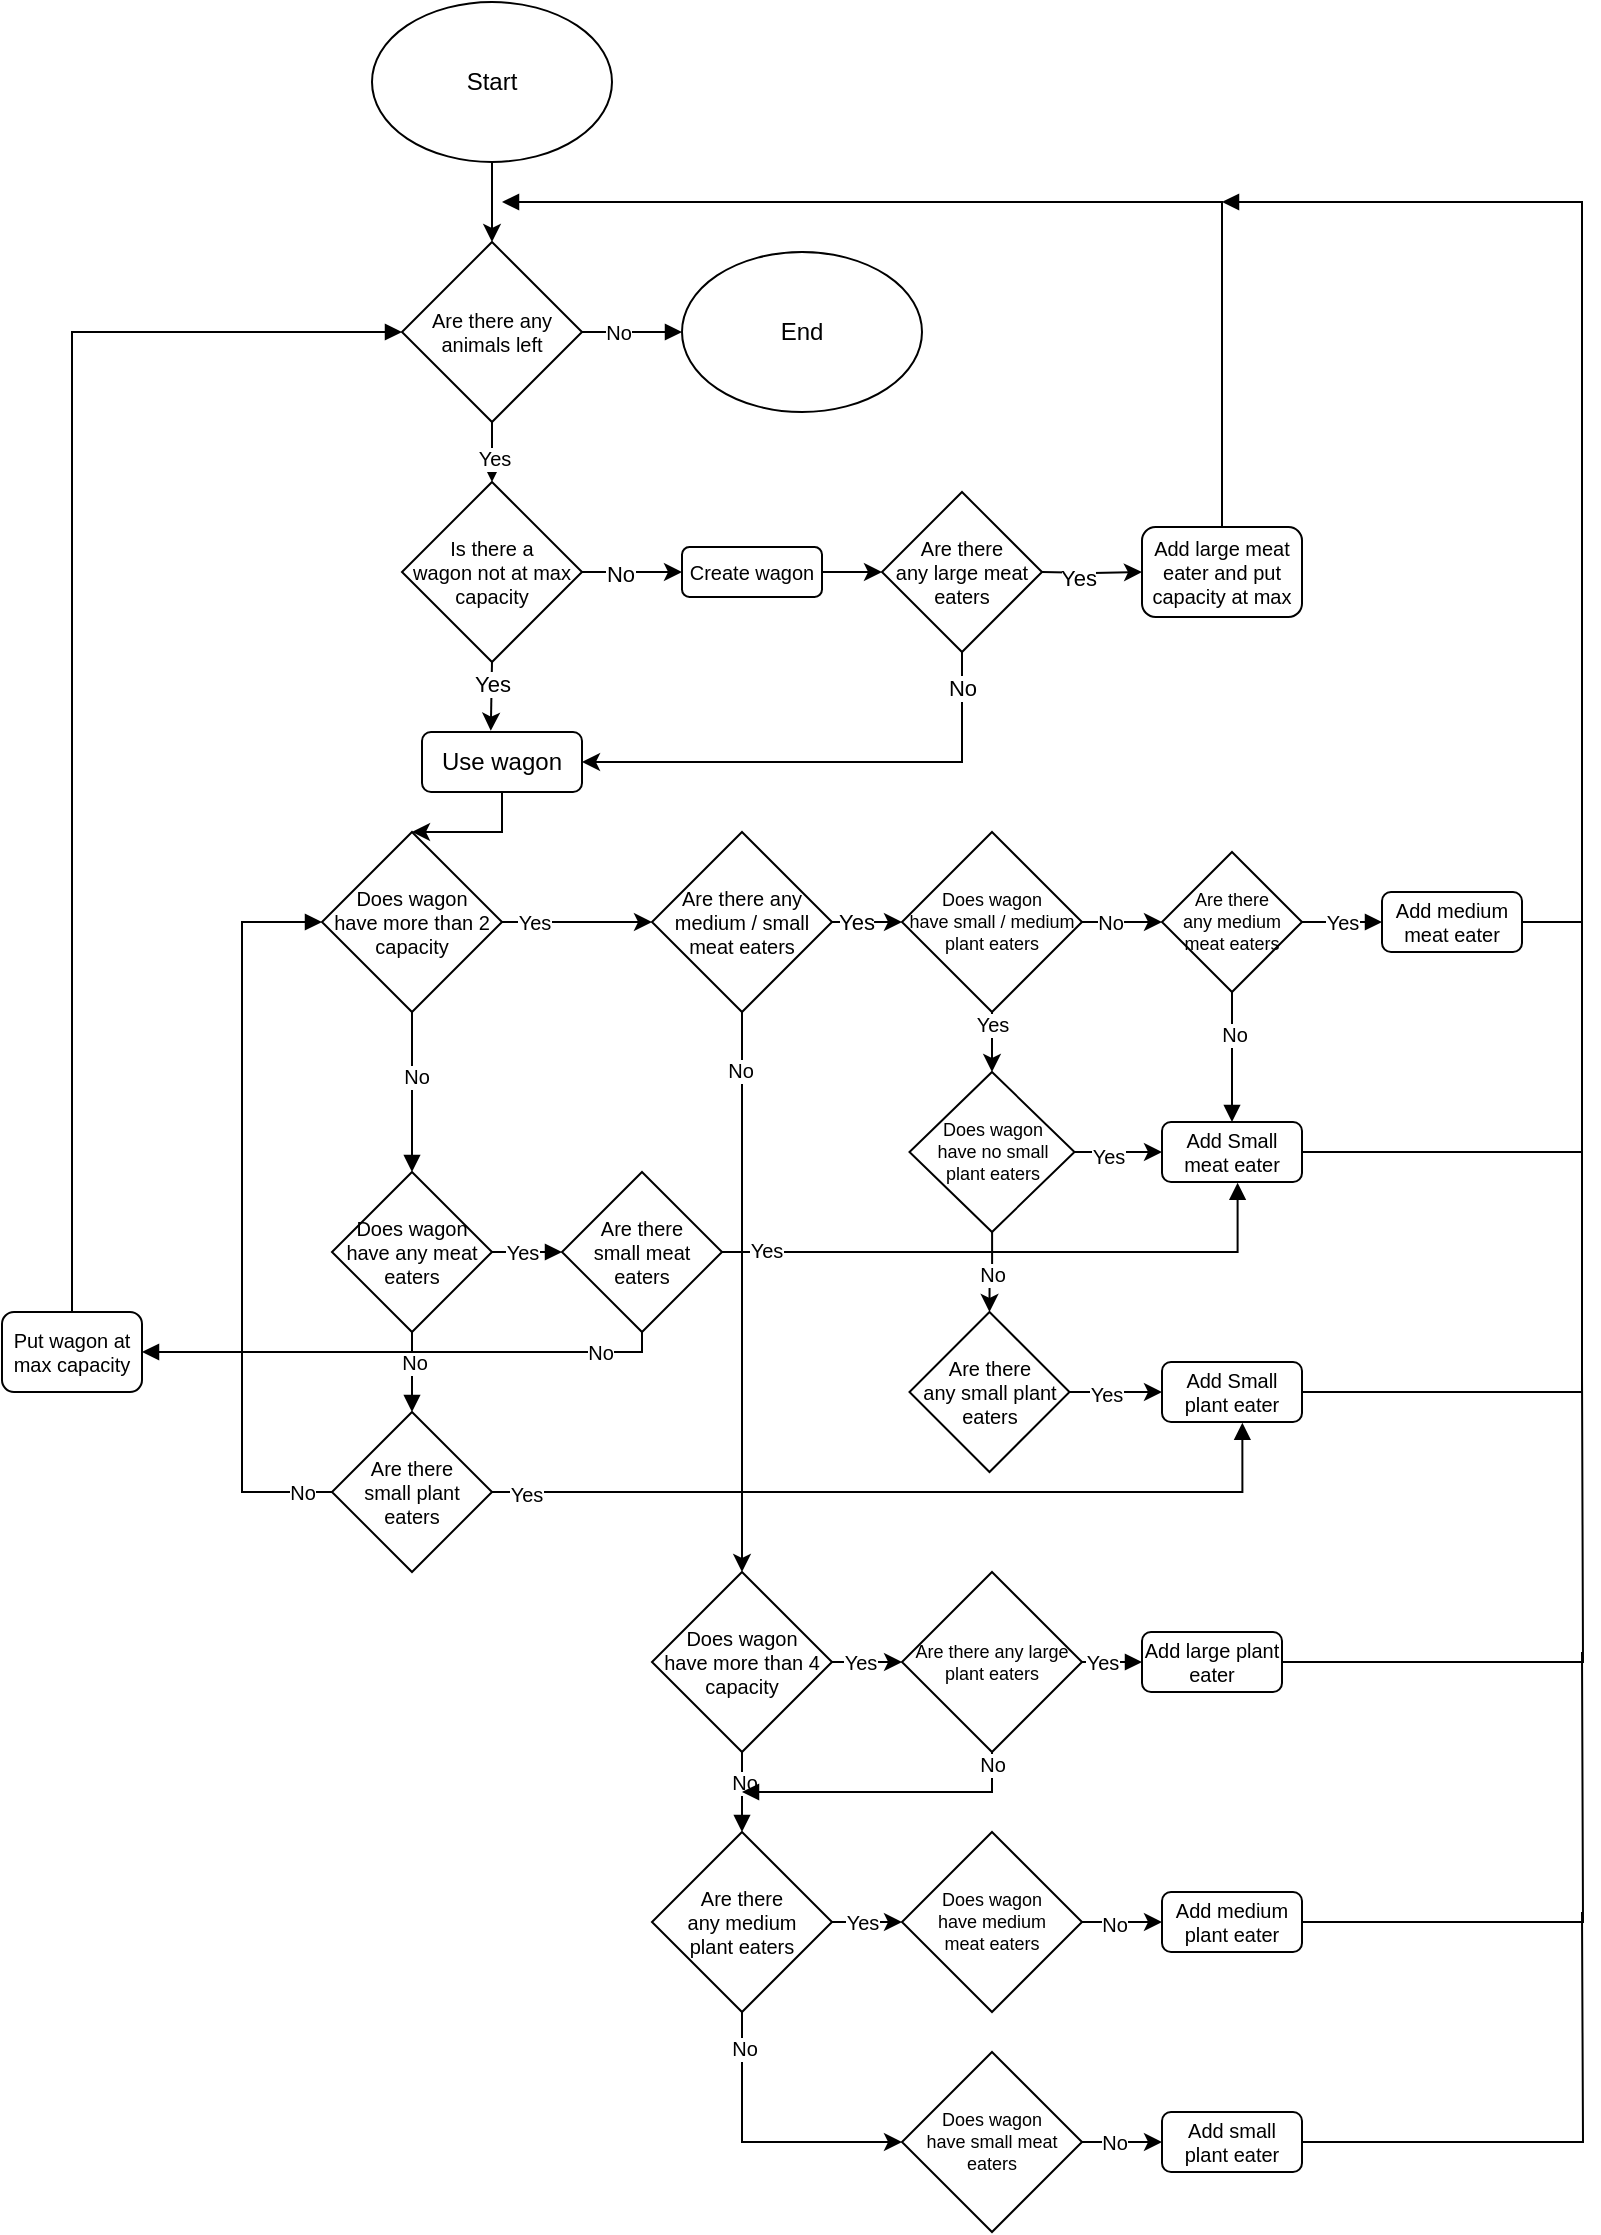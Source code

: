 <mxfile version="14.5.1" type="device"><diagram id="AGF58ehdbl709FGARRks" name="Page-1"><mxGraphModel dx="2881" dy="1089" grid="1" gridSize="10" guides="1" tooltips="1" connect="1" arrows="1" fold="1" page="1" pageScale="1" pageWidth="850" pageHeight="1100" math="0" shadow="0"><root><mxCell id="0"/><mxCell id="1" parent="0"/><mxCell id="BhOWypFkJx3LLkdL3gDQ-4" style="edgeStyle=orthogonalEdgeStyle;rounded=0;orthogonalLoop=1;jettySize=auto;html=1;entryX=0.5;entryY=0;entryDx=0;entryDy=0;" edge="1" parent="1" source="BhOWypFkJx3LLkdL3gDQ-1" target="BhOWypFkJx3LLkdL3gDQ-127"><mxGeometry relative="1" as="geometry"><mxPoint x="95" y="150" as="targetPoint"/></mxGeometry></mxCell><mxCell id="BhOWypFkJx3LLkdL3gDQ-1" value="Start" style="ellipse;whiteSpace=wrap;html=1;" vertex="1" parent="1"><mxGeometry x="35" y="40" width="120" height="80" as="geometry"/></mxCell><mxCell id="BhOWypFkJx3LLkdL3gDQ-5" style="edgeStyle=orthogonalEdgeStyle;rounded=0;orthogonalLoop=1;jettySize=auto;html=1;entryX=0;entryY=0.5;entryDx=0;entryDy=0;exitX=1;exitY=0.5;exitDx=0;exitDy=0;" edge="1" parent="1" source="BhOWypFkJx3LLkdL3gDQ-2" target="BhOWypFkJx3LLkdL3gDQ-3"><mxGeometry relative="1" as="geometry"><mxPoint x="350" y="310" as="sourcePoint"/><Array as="points"><mxPoint x="180" y="325"/><mxPoint x="180" y="325"/></Array></mxGeometry></mxCell><mxCell id="BhOWypFkJx3LLkdL3gDQ-6" value="No" style="edgeLabel;html=1;align=center;verticalAlign=middle;resizable=0;points=[];" vertex="1" connectable="0" parent="BhOWypFkJx3LLkdL3gDQ-5"><mxGeometry x="-0.258" y="-1" relative="1" as="geometry"><mxPoint as="offset"/></mxGeometry></mxCell><mxCell id="BhOWypFkJx3LLkdL3gDQ-7" style="edgeStyle=orthogonalEdgeStyle;rounded=0;orthogonalLoop=1;jettySize=auto;html=1;exitX=0.5;exitY=1;exitDx=0;exitDy=0;entryX=0.43;entryY=-0.021;entryDx=0;entryDy=0;entryPerimeter=0;" edge="1" parent="1" source="BhOWypFkJx3LLkdL3gDQ-2" target="BhOWypFkJx3LLkdL3gDQ-10"><mxGeometry relative="1" as="geometry"><mxPoint x="60" y="420" as="targetPoint"/><mxPoint x="10" y="420" as="sourcePoint"/></mxGeometry></mxCell><mxCell id="BhOWypFkJx3LLkdL3gDQ-9" value="Yes" style="edgeLabel;html=1;align=center;verticalAlign=middle;resizable=0;points=[];" vertex="1" connectable="0" parent="BhOWypFkJx3LLkdL3gDQ-7"><mxGeometry x="-0.347" y="-3" relative="1" as="geometry"><mxPoint x="3.61" as="offset"/></mxGeometry></mxCell><mxCell id="BhOWypFkJx3LLkdL3gDQ-2" value="Is there a &lt;br style=&quot;font-size: 10px;&quot;&gt;wagon not at max &lt;br style=&quot;font-size: 10px;&quot;&gt;capacity" style="rhombus;whiteSpace=wrap;html=1;fontSize=10;" vertex="1" parent="1"><mxGeometry x="50" y="280" width="90" height="90" as="geometry"/></mxCell><mxCell id="BhOWypFkJx3LLkdL3gDQ-8" style="edgeStyle=orthogonalEdgeStyle;rounded=0;orthogonalLoop=1;jettySize=auto;html=1;" edge="1" parent="1" source="BhOWypFkJx3LLkdL3gDQ-3"><mxGeometry relative="1" as="geometry"><mxPoint x="290" y="325" as="targetPoint"/><Array as="points"><mxPoint x="280" y="325"/><mxPoint x="280" y="325"/></Array></mxGeometry></mxCell><mxCell id="BhOWypFkJx3LLkdL3gDQ-3" value="Create wagon" style="rounded=1;whiteSpace=wrap;html=1;fontSize=10;" vertex="1" parent="1"><mxGeometry x="190" y="312.5" width="70" height="25" as="geometry"/></mxCell><mxCell id="BhOWypFkJx3LLkdL3gDQ-32" style="edgeStyle=orthogonalEdgeStyle;rounded=0;orthogonalLoop=1;jettySize=auto;html=1;entryX=0.5;entryY=0;entryDx=0;entryDy=0;fontSize=10;" edge="1" parent="1" source="BhOWypFkJx3LLkdL3gDQ-10" target="BhOWypFkJx3LLkdL3gDQ-31"><mxGeometry relative="1" as="geometry"/></mxCell><mxCell id="BhOWypFkJx3LLkdL3gDQ-10" value="Use wagon" style="rounded=1;whiteSpace=wrap;html=1;" vertex="1" parent="1"><mxGeometry x="60" y="405" width="80" height="30" as="geometry"/></mxCell><mxCell id="BhOWypFkJx3LLkdL3gDQ-15" style="edgeStyle=orthogonalEdgeStyle;rounded=0;orthogonalLoop=1;jettySize=auto;html=1;entryX=0;entryY=0.5;entryDx=0;entryDy=0;" edge="1" parent="1" target="BhOWypFkJx3LLkdL3gDQ-17"><mxGeometry relative="1" as="geometry"><mxPoint x="640" y="240" as="targetPoint"/><mxPoint x="370.0" y="325" as="sourcePoint"/></mxGeometry></mxCell><mxCell id="BhOWypFkJx3LLkdL3gDQ-16" value="Yes" style="edgeLabel;html=1;align=center;verticalAlign=middle;resizable=0;points=[];" vertex="1" connectable="0" parent="BhOWypFkJx3LLkdL3gDQ-15"><mxGeometry x="-0.296" y="-2" relative="1" as="geometry"><mxPoint as="offset"/></mxGeometry></mxCell><mxCell id="BhOWypFkJx3LLkdL3gDQ-24" style="edgeStyle=orthogonalEdgeStyle;rounded=0;orthogonalLoop=1;jettySize=auto;html=1;entryX=1;entryY=0.5;entryDx=0;entryDy=0;" edge="1" parent="1" source="BhOWypFkJx3LLkdL3gDQ-11" target="BhOWypFkJx3LLkdL3gDQ-10"><mxGeometry relative="1" as="geometry"><Array as="points"><mxPoint x="330" y="420"/></Array></mxGeometry></mxCell><mxCell id="BhOWypFkJx3LLkdL3gDQ-26" value="No" style="edgeLabel;html=1;align=center;verticalAlign=middle;resizable=0;points=[];" vertex="1" connectable="0" parent="BhOWypFkJx3LLkdL3gDQ-24"><mxGeometry x="-0.857" relative="1" as="geometry"><mxPoint as="offset"/></mxGeometry></mxCell><mxCell id="BhOWypFkJx3LLkdL3gDQ-11" value="Are there &lt;br&gt;any large meat &lt;br style=&quot;font-size: 10px&quot;&gt;eaters" style="rhombus;whiteSpace=wrap;html=1;fontSize=10;" vertex="1" parent="1"><mxGeometry x="290" y="285" width="80" height="80" as="geometry"/></mxCell><mxCell id="BhOWypFkJx3LLkdL3gDQ-17" value="Add large meat eater and put capacity at max" style="rounded=1;whiteSpace=wrap;html=1;fontSize=10;" vertex="1" parent="1"><mxGeometry x="420" y="302.5" width="80" height="45" as="geometry"/></mxCell><mxCell id="BhOWypFkJx3LLkdL3gDQ-21" style="edgeStyle=orthogonalEdgeStyle;rounded=0;orthogonalLoop=1;jettySize=auto;html=1;exitX=1;exitY=0.5;exitDx=0;exitDy=0;entryX=0;entryY=0.5;entryDx=0;entryDy=0;" edge="1" parent="1" source="BhOWypFkJx3LLkdL3gDQ-20" target="BhOWypFkJx3LLkdL3gDQ-27"><mxGeometry relative="1" as="geometry"><mxPoint x="320" y="505" as="targetPoint"/><Array as="points"/></mxGeometry></mxCell><mxCell id="BhOWypFkJx3LLkdL3gDQ-22" value="Yes" style="edgeLabel;html=1;align=center;verticalAlign=middle;resizable=0;points=[];" vertex="1" connectable="0" parent="BhOWypFkJx3LLkdL3gDQ-21"><mxGeometry x="-0.405" y="1" relative="1" as="geometry"><mxPoint x="1.67" y="1" as="offset"/></mxGeometry></mxCell><mxCell id="BhOWypFkJx3LLkdL3gDQ-37" style="edgeStyle=orthogonalEdgeStyle;rounded=0;orthogonalLoop=1;jettySize=auto;html=1;fontSize=10;" edge="1" parent="1" source="BhOWypFkJx3LLkdL3gDQ-20"><mxGeometry relative="1" as="geometry"><mxPoint x="220" y="825" as="targetPoint"/></mxGeometry></mxCell><mxCell id="BhOWypFkJx3LLkdL3gDQ-38" value="No" style="edgeLabel;html=1;align=center;verticalAlign=middle;resizable=0;points=[];fontSize=10;" vertex="1" connectable="0" parent="BhOWypFkJx3LLkdL3gDQ-37"><mxGeometry x="-0.796" y="-1" relative="1" as="geometry"><mxPoint as="offset"/></mxGeometry></mxCell><mxCell id="BhOWypFkJx3LLkdL3gDQ-20" value="Are there any medium / small&lt;br style=&quot;font-size: 10px&quot;&gt;meat eaters" style="rhombus;whiteSpace=wrap;html=1;fontSize=10;" vertex="1" parent="1"><mxGeometry x="175" y="455" width="90" height="90" as="geometry"/></mxCell><mxCell id="BhOWypFkJx3LLkdL3gDQ-28" style="edgeStyle=orthogonalEdgeStyle;rounded=0;orthogonalLoop=1;jettySize=auto;html=1;fontSize=10;" edge="1" parent="1" source="BhOWypFkJx3LLkdL3gDQ-27"><mxGeometry relative="1" as="geometry"><mxPoint x="430" y="500" as="targetPoint"/></mxGeometry></mxCell><mxCell id="BhOWypFkJx3LLkdL3gDQ-29" value="No" style="edgeLabel;html=1;align=center;verticalAlign=middle;resizable=0;points=[];fontSize=10;" vertex="1" connectable="0" parent="BhOWypFkJx3LLkdL3gDQ-28"><mxGeometry x="-0.331" relative="1" as="geometry"><mxPoint as="offset"/></mxGeometry></mxCell><mxCell id="BhOWypFkJx3LLkdL3gDQ-50" style="edgeStyle=orthogonalEdgeStyle;rounded=0;orthogonalLoop=1;jettySize=auto;html=1;entryX=0.5;entryY=0;entryDx=0;entryDy=0;fontSize=10;" edge="1" parent="1" source="BhOWypFkJx3LLkdL3gDQ-27" target="BhOWypFkJx3LLkdL3gDQ-49"><mxGeometry relative="1" as="geometry"/></mxCell><mxCell id="BhOWypFkJx3LLkdL3gDQ-51" value="Yes" style="edgeLabel;html=1;align=center;verticalAlign=middle;resizable=0;points=[];fontSize=10;" vertex="1" connectable="0" parent="BhOWypFkJx3LLkdL3gDQ-50"><mxGeometry x="-0.768" relative="1" as="geometry"><mxPoint as="offset"/></mxGeometry></mxCell><mxCell id="BhOWypFkJx3LLkdL3gDQ-27" value="Does wagon &lt;br&gt;have small / medium &lt;br&gt;plant eaters" style="rhombus;whiteSpace=wrap;html=1;fontSize=9;" vertex="1" parent="1"><mxGeometry x="300" y="455" width="90" height="90" as="geometry"/></mxCell><mxCell id="BhOWypFkJx3LLkdL3gDQ-72" style="edgeStyle=orthogonalEdgeStyle;rounded=0;orthogonalLoop=1;jettySize=auto;html=1;endArrow=block;endFill=1;fontSize=10;" edge="1" parent="1" source="BhOWypFkJx3LLkdL3gDQ-30"><mxGeometry relative="1" as="geometry"><mxPoint x="460" y="140" as="targetPoint"/><Array as="points"><mxPoint x="640" y="500"/><mxPoint x="640" y="140"/></Array></mxGeometry></mxCell><mxCell id="BhOWypFkJx3LLkdL3gDQ-30" value="Add medium meat eater" style="rounded=1;whiteSpace=wrap;html=1;fontSize=10;" vertex="1" parent="1"><mxGeometry x="540" y="485" width="70" height="30" as="geometry"/></mxCell><mxCell id="BhOWypFkJx3LLkdL3gDQ-33" style="edgeStyle=orthogonalEdgeStyle;rounded=0;orthogonalLoop=1;jettySize=auto;html=1;entryX=0;entryY=0.5;entryDx=0;entryDy=0;fontSize=10;" edge="1" parent="1" source="BhOWypFkJx3LLkdL3gDQ-31" target="BhOWypFkJx3LLkdL3gDQ-20"><mxGeometry relative="1" as="geometry"/></mxCell><mxCell id="BhOWypFkJx3LLkdL3gDQ-47" value="Yes" style="edgeLabel;html=1;align=center;verticalAlign=middle;resizable=0;points=[];fontSize=10;" vertex="1" connectable="0" parent="BhOWypFkJx3LLkdL3gDQ-33"><mxGeometry x="-0.55" y="-1" relative="1" as="geometry"><mxPoint x="-1.27" y="-1.01" as="offset"/></mxGeometry></mxCell><mxCell id="BhOWypFkJx3LLkdL3gDQ-74" style="edgeStyle=orthogonalEdgeStyle;rounded=0;orthogonalLoop=1;jettySize=auto;html=1;entryX=0.5;entryY=0;entryDx=0;entryDy=0;endArrow=block;endFill=1;fontSize=10;" edge="1" parent="1" source="BhOWypFkJx3LLkdL3gDQ-31" target="BhOWypFkJx3LLkdL3gDQ-73"><mxGeometry relative="1" as="geometry"/></mxCell><mxCell id="BhOWypFkJx3LLkdL3gDQ-75" value="No" style="edgeLabel;html=1;align=center;verticalAlign=middle;resizable=0;points=[];fontSize=10;" vertex="1" connectable="0" parent="BhOWypFkJx3LLkdL3gDQ-74"><mxGeometry x="-0.21" y="2" relative="1" as="geometry"><mxPoint as="offset"/></mxGeometry></mxCell><mxCell id="BhOWypFkJx3LLkdL3gDQ-31" value="Does wagon &lt;br&gt;have more than 2 capacity" style="rhombus;whiteSpace=wrap;html=1;fontSize=10;" vertex="1" parent="1"><mxGeometry x="10" y="455" width="90" height="90" as="geometry"/></mxCell><mxCell id="BhOWypFkJx3LLkdL3gDQ-60" style="edgeStyle=orthogonalEdgeStyle;rounded=0;orthogonalLoop=1;jettySize=auto;html=1;entryX=0;entryY=0.5;entryDx=0;entryDy=0;fontSize=10;" edge="1" parent="1" source="BhOWypFkJx3LLkdL3gDQ-34" target="BhOWypFkJx3LLkdL3gDQ-59"><mxGeometry relative="1" as="geometry"/></mxCell><mxCell id="BhOWypFkJx3LLkdL3gDQ-61" value="Yes" style="edgeLabel;html=1;align=center;verticalAlign=middle;resizable=0;points=[];fontSize=10;" vertex="1" connectable="0" parent="BhOWypFkJx3LLkdL3gDQ-60"><mxGeometry x="-0.244" y="-1" relative="1" as="geometry"><mxPoint as="offset"/></mxGeometry></mxCell><mxCell id="BhOWypFkJx3LLkdL3gDQ-34" value="Are there &lt;br&gt;any small plant eaters" style="rhombus;whiteSpace=wrap;html=1;fontSize=10;" vertex="1" parent="1"><mxGeometry x="303.75" y="695" width="80" height="80" as="geometry"/></mxCell><mxCell id="BhOWypFkJx3LLkdL3gDQ-42" style="edgeStyle=orthogonalEdgeStyle;rounded=0;orthogonalLoop=1;jettySize=auto;html=1;entryX=0;entryY=0.5;entryDx=0;entryDy=0;fontSize=10;" edge="1" parent="1" source="BhOWypFkJx3LLkdL3gDQ-36" target="BhOWypFkJx3LLkdL3gDQ-40"><mxGeometry relative="1" as="geometry"/></mxCell><mxCell id="BhOWypFkJx3LLkdL3gDQ-43" value="Yes" style="edgeLabel;html=1;align=center;verticalAlign=middle;resizable=0;points=[];fontSize=10;" vertex="1" connectable="0" parent="BhOWypFkJx3LLkdL3gDQ-42"><mxGeometry x="-0.678" y="-1" relative="1" as="geometry"><mxPoint x="7.79" y="-1" as="offset"/></mxGeometry></mxCell><mxCell id="BhOWypFkJx3LLkdL3gDQ-36" value="Are there &lt;br style=&quot;font-size: 10px&quot;&gt;any medium &lt;br style=&quot;font-size: 10px&quot;&gt;plant eaters" style="rhombus;whiteSpace=wrap;html=1;fontSize=10;" vertex="1" parent="1"><mxGeometry x="175" y="955" width="90" height="90" as="geometry"/></mxCell><mxCell id="BhOWypFkJx3LLkdL3gDQ-45" style="edgeStyle=orthogonalEdgeStyle;rounded=0;orthogonalLoop=1;jettySize=auto;html=1;entryX=0;entryY=0.5;entryDx=0;entryDy=0;fontSize=10;" edge="1" parent="1" source="BhOWypFkJx3LLkdL3gDQ-40" target="BhOWypFkJx3LLkdL3gDQ-44"><mxGeometry relative="1" as="geometry"/></mxCell><mxCell id="BhOWypFkJx3LLkdL3gDQ-46" value="No" style="edgeLabel;html=1;align=center;verticalAlign=middle;resizable=0;points=[];fontSize=10;" vertex="1" connectable="0" parent="BhOWypFkJx3LLkdL3gDQ-45"><mxGeometry x="-0.21" y="-1" relative="1" as="geometry"><mxPoint as="offset"/></mxGeometry></mxCell><mxCell id="BhOWypFkJx3LLkdL3gDQ-40" value="Does wagon &lt;br&gt;have medium&lt;br&gt;meat eaters" style="rhombus;whiteSpace=wrap;html=1;fontSize=9;" vertex="1" parent="1"><mxGeometry x="300" y="955" width="90" height="90" as="geometry"/></mxCell><mxCell id="BhOWypFkJx3LLkdL3gDQ-113" style="edgeStyle=orthogonalEdgeStyle;rounded=0;orthogonalLoop=1;jettySize=auto;html=1;endArrow=none;endFill=0;fontSize=10;" edge="1" parent="1" source="BhOWypFkJx3LLkdL3gDQ-44"><mxGeometry relative="1" as="geometry"><mxPoint x="640" y="865" as="targetPoint"/></mxGeometry></mxCell><mxCell id="BhOWypFkJx3LLkdL3gDQ-44" value="Add medium plant eater" style="rounded=1;whiteSpace=wrap;html=1;fontSize=10;" vertex="1" parent="1"><mxGeometry x="430" y="985" width="70" height="30" as="geometry"/></mxCell><mxCell id="BhOWypFkJx3LLkdL3gDQ-52" style="edgeStyle=orthogonalEdgeStyle;rounded=0;orthogonalLoop=1;jettySize=auto;html=1;fontSize=10;" edge="1" parent="1" source="BhOWypFkJx3LLkdL3gDQ-49"><mxGeometry relative="1" as="geometry"><mxPoint x="430" y="615" as="targetPoint"/></mxGeometry></mxCell><mxCell id="BhOWypFkJx3LLkdL3gDQ-53" value="Yes" style="edgeLabel;html=1;align=center;verticalAlign=middle;resizable=0;points=[];fontSize=10;" vertex="1" connectable="0" parent="BhOWypFkJx3LLkdL3gDQ-52"><mxGeometry x="-0.278" y="-2" relative="1" as="geometry"><mxPoint as="offset"/></mxGeometry></mxCell><mxCell id="BhOWypFkJx3LLkdL3gDQ-55" style="edgeStyle=orthogonalEdgeStyle;rounded=0;orthogonalLoop=1;jettySize=auto;html=1;fontSize=10;entryX=0.5;entryY=0;entryDx=0;entryDy=0;" edge="1" parent="1" source="BhOWypFkJx3LLkdL3gDQ-49" target="BhOWypFkJx3LLkdL3gDQ-34"><mxGeometry relative="1" as="geometry"><mxPoint x="345.0" y="685" as="targetPoint"/></mxGeometry></mxCell><mxCell id="BhOWypFkJx3LLkdL3gDQ-58" value="No" style="edgeLabel;html=1;align=center;verticalAlign=middle;resizable=0;points=[];fontSize=10;" vertex="1" connectable="0" parent="BhOWypFkJx3LLkdL3gDQ-55"><mxGeometry x="-0.164" relative="1" as="geometry"><mxPoint y="3" as="offset"/></mxGeometry></mxCell><mxCell id="BhOWypFkJx3LLkdL3gDQ-49" value="Does wagon &lt;br&gt;have no small&lt;br&gt;plant eaters" style="rhombus;whiteSpace=wrap;html=1;fontSize=9;" vertex="1" parent="1"><mxGeometry x="303.75" y="575" width="82.5" height="80" as="geometry"/></mxCell><mxCell id="BhOWypFkJx3LLkdL3gDQ-63" style="edgeStyle=orthogonalEdgeStyle;rounded=0;orthogonalLoop=1;jettySize=auto;html=1;fontSize=10;endArrow=none;endFill=0;" edge="1" parent="1" source="BhOWypFkJx3LLkdL3gDQ-54"><mxGeometry relative="1" as="geometry"><mxPoint x="640" y="495" as="targetPoint"/><Array as="points"><mxPoint x="640" y="615"/><mxPoint x="640" y="515"/></Array></mxGeometry></mxCell><mxCell id="BhOWypFkJx3LLkdL3gDQ-54" value="Add Small meat eater" style="rounded=1;whiteSpace=wrap;html=1;fontSize=10;" vertex="1" parent="1"><mxGeometry x="430" y="600" width="70" height="30" as="geometry"/></mxCell><mxCell id="BhOWypFkJx3LLkdL3gDQ-64" style="edgeStyle=orthogonalEdgeStyle;rounded=0;orthogonalLoop=1;jettySize=auto;html=1;endArrow=none;endFill=0;fontSize=10;" edge="1" parent="1" source="BhOWypFkJx3LLkdL3gDQ-59"><mxGeometry relative="1" as="geometry"><mxPoint x="570" y="615" as="targetPoint"/><Array as="points"><mxPoint x="640" y="735"/><mxPoint x="640" y="615"/></Array></mxGeometry></mxCell><mxCell id="BhOWypFkJx3LLkdL3gDQ-59" value="Add Small plant eater" style="rounded=1;whiteSpace=wrap;html=1;fontSize=10;" vertex="1" parent="1"><mxGeometry x="430" y="720" width="70" height="30" as="geometry"/></mxCell><mxCell id="BhOWypFkJx3LLkdL3gDQ-68" style="edgeStyle=orthogonalEdgeStyle;rounded=0;orthogonalLoop=1;jettySize=auto;html=1;entryX=0;entryY=0.5;entryDx=0;entryDy=0;endArrow=block;endFill=1;fontSize=10;" edge="1" parent="1" source="BhOWypFkJx3LLkdL3gDQ-66" target="BhOWypFkJx3LLkdL3gDQ-30"><mxGeometry relative="1" as="geometry"/></mxCell><mxCell id="BhOWypFkJx3LLkdL3gDQ-69" value="Yes" style="edgeLabel;html=1;align=center;verticalAlign=middle;resizable=0;points=[];fontSize=10;" vertex="1" connectable="0" parent="BhOWypFkJx3LLkdL3gDQ-68"><mxGeometry x="0.23" relative="1" as="geometry"><mxPoint x="-4.8" as="offset"/></mxGeometry></mxCell><mxCell id="BhOWypFkJx3LLkdL3gDQ-70" style="edgeStyle=orthogonalEdgeStyle;rounded=0;orthogonalLoop=1;jettySize=auto;html=1;entryX=0.5;entryY=0;entryDx=0;entryDy=0;endArrow=block;endFill=1;fontSize=10;" edge="1" parent="1" source="BhOWypFkJx3LLkdL3gDQ-66" target="BhOWypFkJx3LLkdL3gDQ-54"><mxGeometry relative="1" as="geometry"/></mxCell><mxCell id="BhOWypFkJx3LLkdL3gDQ-71" value="No" style="edgeLabel;html=1;align=center;verticalAlign=middle;resizable=0;points=[];fontSize=10;" vertex="1" connectable="0" parent="BhOWypFkJx3LLkdL3gDQ-70"><mxGeometry x="-0.354" y="1" relative="1" as="geometry"><mxPoint as="offset"/></mxGeometry></mxCell><mxCell id="BhOWypFkJx3LLkdL3gDQ-66" value="Are there &lt;br&gt;any medium &lt;br&gt;meat eaters" style="rhombus;whiteSpace=wrap;html=1;fontSize=9;" vertex="1" parent="1"><mxGeometry x="430" y="465" width="70" height="70" as="geometry"/></mxCell><mxCell id="BhOWypFkJx3LLkdL3gDQ-79" style="edgeStyle=orthogonalEdgeStyle;rounded=0;orthogonalLoop=1;jettySize=auto;html=1;entryX=0;entryY=0.5;entryDx=0;entryDy=0;endArrow=block;endFill=1;fontSize=10;" edge="1" parent="1" source="BhOWypFkJx3LLkdL3gDQ-73" target="BhOWypFkJx3LLkdL3gDQ-78"><mxGeometry relative="1" as="geometry"/></mxCell><mxCell id="BhOWypFkJx3LLkdL3gDQ-80" value="Yes" style="edgeLabel;html=1;align=center;verticalAlign=middle;resizable=0;points=[];fontSize=10;" vertex="1" connectable="0" parent="BhOWypFkJx3LLkdL3gDQ-79"><mxGeometry x="-0.769" y="1" relative="1" as="geometry"><mxPoint x="9.8" y="1" as="offset"/></mxGeometry></mxCell><mxCell id="BhOWypFkJx3LLkdL3gDQ-83" style="edgeStyle=orthogonalEdgeStyle;rounded=0;orthogonalLoop=1;jettySize=auto;html=1;endArrow=block;endFill=1;fontSize=10;" edge="1" parent="1" source="BhOWypFkJx3LLkdL3gDQ-73"><mxGeometry relative="1" as="geometry"><mxPoint x="55" y="745" as="targetPoint"/></mxGeometry></mxCell><mxCell id="BhOWypFkJx3LLkdL3gDQ-86" value="No" style="edgeLabel;html=1;align=center;verticalAlign=middle;resizable=0;points=[];fontSize=10;" vertex="1" connectable="0" parent="BhOWypFkJx3LLkdL3gDQ-83"><mxGeometry x="-0.25" y="1" relative="1" as="geometry"><mxPoint as="offset"/></mxGeometry></mxCell><mxCell id="BhOWypFkJx3LLkdL3gDQ-73" value="Does wagon have any meat eaters" style="rhombus;whiteSpace=wrap;html=1;fontSize=10;" vertex="1" parent="1"><mxGeometry x="15" y="625" width="80" height="80" as="geometry"/></mxCell><mxCell id="BhOWypFkJx3LLkdL3gDQ-81" style="edgeStyle=orthogonalEdgeStyle;rounded=0;orthogonalLoop=1;jettySize=auto;html=1;entryX=0.54;entryY=1.013;entryDx=0;entryDy=0;entryPerimeter=0;endArrow=block;endFill=1;fontSize=10;" edge="1" parent="1" source="BhOWypFkJx3LLkdL3gDQ-78" target="BhOWypFkJx3LLkdL3gDQ-54"><mxGeometry relative="1" as="geometry"><Array as="points"><mxPoint x="468" y="665"/></Array></mxGeometry></mxCell><mxCell id="BhOWypFkJx3LLkdL3gDQ-97" value="Yes" style="edgeLabel;html=1;align=center;verticalAlign=middle;resizable=0;points=[];fontSize=10;" vertex="1" connectable="0" parent="BhOWypFkJx3LLkdL3gDQ-81"><mxGeometry x="-0.852" y="1" relative="1" as="geometry"><mxPoint as="offset"/></mxGeometry></mxCell><mxCell id="BhOWypFkJx3LLkdL3gDQ-98" style="edgeStyle=orthogonalEdgeStyle;rounded=0;orthogonalLoop=1;jettySize=auto;html=1;endArrow=block;endFill=1;fontSize=10;" edge="1" parent="1" source="BhOWypFkJx3LLkdL3gDQ-78"><mxGeometry relative="1" as="geometry"><mxPoint x="-80" y="715" as="targetPoint"/><Array as="points"><mxPoint x="170" y="715"/><mxPoint x="-30" y="715"/></Array></mxGeometry></mxCell><mxCell id="BhOWypFkJx3LLkdL3gDQ-99" value="No" style="edgeLabel;html=1;align=center;verticalAlign=middle;resizable=0;points=[];fontSize=10;" vertex="1" connectable="0" parent="BhOWypFkJx3LLkdL3gDQ-98"><mxGeometry x="-0.558" relative="1" as="geometry"><mxPoint x="26.39" as="offset"/></mxGeometry></mxCell><mxCell id="BhOWypFkJx3LLkdL3gDQ-78" value="Are there &lt;br&gt;small meat eaters" style="rhombus;whiteSpace=wrap;html=1;fontSize=10;" vertex="1" parent="1"><mxGeometry x="130" y="625" width="80" height="80" as="geometry"/></mxCell><mxCell id="BhOWypFkJx3LLkdL3gDQ-87" style="edgeStyle=orthogonalEdgeStyle;rounded=0;orthogonalLoop=1;jettySize=auto;html=1;entryX=0.574;entryY=1.013;entryDx=0;entryDy=0;entryPerimeter=0;endArrow=block;endFill=1;fontSize=10;" edge="1" parent="1" source="BhOWypFkJx3LLkdL3gDQ-84" target="BhOWypFkJx3LLkdL3gDQ-59"><mxGeometry relative="1" as="geometry"/></mxCell><mxCell id="BhOWypFkJx3LLkdL3gDQ-88" value="Yes" style="edgeLabel;html=1;align=center;verticalAlign=middle;resizable=0;points=[];fontSize=10;" vertex="1" connectable="0" parent="BhOWypFkJx3LLkdL3gDQ-87"><mxGeometry x="-0.916" y="-1" relative="1" as="geometry"><mxPoint as="offset"/></mxGeometry></mxCell><mxCell id="BhOWypFkJx3LLkdL3gDQ-89" style="edgeStyle=orthogonalEdgeStyle;rounded=0;orthogonalLoop=1;jettySize=auto;html=1;entryX=0;entryY=0.5;entryDx=0;entryDy=0;endArrow=block;endFill=1;fontSize=10;" edge="1" parent="1" source="BhOWypFkJx3LLkdL3gDQ-84" target="BhOWypFkJx3LLkdL3gDQ-31"><mxGeometry relative="1" as="geometry"><Array as="points"><mxPoint x="-30" y="785"/><mxPoint x="-30" y="500"/></Array></mxGeometry></mxCell><mxCell id="BhOWypFkJx3LLkdL3gDQ-90" value="No" style="edgeLabel;html=1;align=center;verticalAlign=middle;resizable=0;points=[];fontSize=10;" vertex="1" connectable="0" parent="BhOWypFkJx3LLkdL3gDQ-89"><mxGeometry x="-0.55" y="-1" relative="1" as="geometry"><mxPoint x="29" y="38.2" as="offset"/></mxGeometry></mxCell><mxCell id="BhOWypFkJx3LLkdL3gDQ-84" value="Are there &lt;br&gt;small plant eaters" style="rhombus;whiteSpace=wrap;html=1;fontSize=10;" vertex="1" parent="1"><mxGeometry x="15" y="745" width="80" height="80" as="geometry"/></mxCell><mxCell id="BhOWypFkJx3LLkdL3gDQ-101" style="edgeStyle=orthogonalEdgeStyle;rounded=0;orthogonalLoop=1;jettySize=auto;html=1;entryX=0;entryY=0.5;entryDx=0;entryDy=0;endArrow=block;endFill=1;fontSize=10;" edge="1" parent="1" source="BhOWypFkJx3LLkdL3gDQ-100" target="BhOWypFkJx3LLkdL3gDQ-127"><mxGeometry relative="1" as="geometry"><Array as="points"><mxPoint x="-115" y="205"/></Array></mxGeometry></mxCell><mxCell id="BhOWypFkJx3LLkdL3gDQ-100" value="Put wagon at max capacity" style="rounded=1;whiteSpace=wrap;html=1;fontSize=10;" vertex="1" parent="1"><mxGeometry x="-150" y="695" width="70" height="40" as="geometry"/></mxCell><mxCell id="BhOWypFkJx3LLkdL3gDQ-110" style="edgeStyle=orthogonalEdgeStyle;rounded=0;orthogonalLoop=1;jettySize=auto;html=1;entryX=0.5;entryY=0;entryDx=0;entryDy=0;endArrow=block;endFill=1;fontSize=10;" edge="1" parent="1" source="BhOWypFkJx3LLkdL3gDQ-102" target="BhOWypFkJx3LLkdL3gDQ-36"><mxGeometry relative="1" as="geometry"/></mxCell><mxCell id="BhOWypFkJx3LLkdL3gDQ-111" value="No" style="edgeLabel;html=1;align=center;verticalAlign=middle;resizable=0;points=[];fontSize=10;" vertex="1" connectable="0" parent="BhOWypFkJx3LLkdL3gDQ-110"><mxGeometry x="-0.269" y="1" relative="1" as="geometry"><mxPoint as="offset"/></mxGeometry></mxCell><mxCell id="BhOWypFkJx3LLkdL3gDQ-102" value="Does wagon &lt;br&gt;have more than 4 capacity" style="rhombus;whiteSpace=wrap;html=1;fontSize=10;" vertex="1" parent="1"><mxGeometry x="175" y="825" width="90" height="90" as="geometry"/></mxCell><mxCell id="BhOWypFkJx3LLkdL3gDQ-104" style="edgeStyle=orthogonalEdgeStyle;rounded=0;orthogonalLoop=1;jettySize=auto;html=1;entryX=0;entryY=0.5;entryDx=0;entryDy=0;fontSize=10;" edge="1" parent="1"><mxGeometry relative="1" as="geometry"><mxPoint x="264.996" y="870.034" as="sourcePoint"/><mxPoint x="300.03" y="870" as="targetPoint"/></mxGeometry></mxCell><mxCell id="BhOWypFkJx3LLkdL3gDQ-105" value="Yes" style="edgeLabel;html=1;align=center;verticalAlign=middle;resizable=0;points=[];fontSize=10;" vertex="1" connectable="0" parent="BhOWypFkJx3LLkdL3gDQ-104"><mxGeometry x="-0.678" y="-1" relative="1" as="geometry"><mxPoint x="7.79" y="-1" as="offset"/></mxGeometry></mxCell><mxCell id="BhOWypFkJx3LLkdL3gDQ-112" style="edgeStyle=orthogonalEdgeStyle;rounded=0;orthogonalLoop=1;jettySize=auto;html=1;endArrow=none;endFill=0;fontSize=10;" edge="1" parent="1" source="BhOWypFkJx3LLkdL3gDQ-109"><mxGeometry relative="1" as="geometry"><mxPoint x="640" y="725" as="targetPoint"/></mxGeometry></mxCell><mxCell id="BhOWypFkJx3LLkdL3gDQ-109" value="Add large plant eater" style="rounded=1;whiteSpace=wrap;html=1;fontSize=10;" vertex="1" parent="1"><mxGeometry x="420" y="855" width="70" height="30" as="geometry"/></mxCell><mxCell id="BhOWypFkJx3LLkdL3gDQ-114" style="edgeStyle=orthogonalEdgeStyle;rounded=0;orthogonalLoop=1;jettySize=auto;html=1;entryX=0;entryY=0.5;entryDx=0;entryDy=0;fontSize=10;exitX=0.5;exitY=1;exitDx=0;exitDy=0;" edge="1" parent="1" target="BhOWypFkJx3LLkdL3gDQ-118" source="BhOWypFkJx3LLkdL3gDQ-36"><mxGeometry relative="1" as="geometry"><mxPoint x="265" y="1110" as="sourcePoint"/></mxGeometry></mxCell><mxCell id="BhOWypFkJx3LLkdL3gDQ-120" value="No" style="edgeLabel;html=1;align=center;verticalAlign=middle;resizable=0;points=[];fontSize=10;" vertex="1" connectable="0" parent="BhOWypFkJx3LLkdL3gDQ-114"><mxGeometry x="-0.759" y="1" relative="1" as="geometry"><mxPoint as="offset"/></mxGeometry></mxCell><mxCell id="BhOWypFkJx3LLkdL3gDQ-116" style="edgeStyle=orthogonalEdgeStyle;rounded=0;orthogonalLoop=1;jettySize=auto;html=1;entryX=0;entryY=0.5;entryDx=0;entryDy=0;fontSize=10;" edge="1" parent="1" source="BhOWypFkJx3LLkdL3gDQ-118" target="BhOWypFkJx3LLkdL3gDQ-119"><mxGeometry relative="1" as="geometry"/></mxCell><mxCell id="BhOWypFkJx3LLkdL3gDQ-117" value="No" style="edgeLabel;html=1;align=center;verticalAlign=middle;resizable=0;points=[];fontSize=10;" vertex="1" connectable="0" parent="BhOWypFkJx3LLkdL3gDQ-116"><mxGeometry x="-0.21" y="-1" relative="1" as="geometry"><mxPoint y="-1" as="offset"/></mxGeometry></mxCell><mxCell id="BhOWypFkJx3LLkdL3gDQ-118" value="Does wagon &lt;br&gt;have small meat &lt;br&gt;eaters" style="rhombus;whiteSpace=wrap;html=1;fontSize=9;" vertex="1" parent="1"><mxGeometry x="300" y="1065" width="90" height="90" as="geometry"/></mxCell><mxCell id="BhOWypFkJx3LLkdL3gDQ-121" style="edgeStyle=orthogonalEdgeStyle;rounded=0;orthogonalLoop=1;jettySize=auto;html=1;endArrow=none;endFill=0;fontSize=10;" edge="1" parent="1" source="BhOWypFkJx3LLkdL3gDQ-119"><mxGeometry relative="1" as="geometry"><mxPoint x="640" y="995" as="targetPoint"/></mxGeometry></mxCell><mxCell id="BhOWypFkJx3LLkdL3gDQ-119" value="Add small plant eater" style="rounded=1;whiteSpace=wrap;html=1;fontSize=10;" vertex="1" parent="1"><mxGeometry x="430" y="1095" width="70" height="30" as="geometry"/></mxCell><mxCell id="BhOWypFkJx3LLkdL3gDQ-123" style="edgeStyle=orthogonalEdgeStyle;rounded=0;orthogonalLoop=1;jettySize=auto;html=1;entryX=0;entryY=0.5;entryDx=0;entryDy=0;endArrow=block;endFill=1;fontSize=10;" edge="1" parent="1" source="BhOWypFkJx3LLkdL3gDQ-122" target="BhOWypFkJx3LLkdL3gDQ-109"><mxGeometry relative="1" as="geometry"/></mxCell><mxCell id="BhOWypFkJx3LLkdL3gDQ-124" value="Yes" style="edgeLabel;html=1;align=center;verticalAlign=middle;resizable=0;points=[];fontSize=10;" vertex="1" connectable="0" parent="BhOWypFkJx3LLkdL3gDQ-123"><mxGeometry x="-0.777" relative="1" as="geometry"><mxPoint x="4.38" y="-0.01" as="offset"/></mxGeometry></mxCell><mxCell id="BhOWypFkJx3LLkdL3gDQ-125" style="edgeStyle=orthogonalEdgeStyle;rounded=0;orthogonalLoop=1;jettySize=auto;html=1;endArrow=block;endFill=1;fontSize=10;" edge="1" parent="1" source="BhOWypFkJx3LLkdL3gDQ-122"><mxGeometry relative="1" as="geometry"><mxPoint x="220" y="935" as="targetPoint"/><Array as="points"><mxPoint x="345" y="935"/></Array></mxGeometry></mxCell><mxCell id="BhOWypFkJx3LLkdL3gDQ-126" value="No" style="edgeLabel;html=1;align=center;verticalAlign=middle;resizable=0;points=[];fontSize=10;" vertex="1" connectable="0" parent="BhOWypFkJx3LLkdL3gDQ-125"><mxGeometry x="-0.917" relative="1" as="geometry"><mxPoint as="offset"/></mxGeometry></mxCell><mxCell id="BhOWypFkJx3LLkdL3gDQ-122" value="Are there any large plant eaters" style="rhombus;whiteSpace=wrap;html=1;fontSize=9;" vertex="1" parent="1"><mxGeometry x="300" y="825" width="90" height="90" as="geometry"/></mxCell><mxCell id="BhOWypFkJx3LLkdL3gDQ-130" style="edgeStyle=orthogonalEdgeStyle;rounded=0;orthogonalLoop=1;jettySize=auto;html=1;entryX=0.5;entryY=0;entryDx=0;entryDy=0;endArrow=block;endFill=1;fontSize=10;" edge="1" parent="1" source="BhOWypFkJx3LLkdL3gDQ-127" target="BhOWypFkJx3LLkdL3gDQ-2"><mxGeometry relative="1" as="geometry"/></mxCell><mxCell id="BhOWypFkJx3LLkdL3gDQ-131" value="Yes" style="edgeLabel;html=1;align=center;verticalAlign=middle;resizable=0;points=[];fontSize=10;" vertex="1" connectable="0" parent="BhOWypFkJx3LLkdL3gDQ-130"><mxGeometry x="-0.29" y="1" relative="1" as="geometry"><mxPoint as="offset"/></mxGeometry></mxCell><mxCell id="BhOWypFkJx3LLkdL3gDQ-132" style="edgeStyle=orthogonalEdgeStyle;rounded=0;orthogonalLoop=1;jettySize=auto;html=1;endArrow=block;endFill=1;fontSize=10;" edge="1" parent="1" source="BhOWypFkJx3LLkdL3gDQ-127"><mxGeometry relative="1" as="geometry"><mxPoint x="190" y="205" as="targetPoint"/></mxGeometry></mxCell><mxCell id="BhOWypFkJx3LLkdL3gDQ-133" value="No" style="edgeLabel;html=1;align=center;verticalAlign=middle;resizable=0;points=[];fontSize=10;" vertex="1" connectable="0" parent="BhOWypFkJx3LLkdL3gDQ-132"><mxGeometry x="-0.288" relative="1" as="geometry"><mxPoint as="offset"/></mxGeometry></mxCell><mxCell id="BhOWypFkJx3LLkdL3gDQ-127" value="Are there any animals left" style="rhombus;whiteSpace=wrap;html=1;fontSize=10;" vertex="1" parent="1"><mxGeometry x="50" y="160" width="90" height="90" as="geometry"/></mxCell><mxCell id="BhOWypFkJx3LLkdL3gDQ-128" style="edgeStyle=orthogonalEdgeStyle;rounded=0;orthogonalLoop=1;jettySize=auto;html=1;endArrow=block;endFill=1;fontSize=10;" edge="1" parent="1" source="BhOWypFkJx3LLkdL3gDQ-17"><mxGeometry relative="1" as="geometry"><mxPoint x="460.029" y="302.5" as="sourcePoint"/><mxPoint x="100" y="140" as="targetPoint"/><Array as="points"><mxPoint x="460" y="140"/></Array></mxGeometry></mxCell><mxCell id="BhOWypFkJx3LLkdL3gDQ-134" value="End" style="ellipse;whiteSpace=wrap;html=1;" vertex="1" parent="1"><mxGeometry x="190" y="165" width="120" height="80" as="geometry"/></mxCell></root></mxGraphModel></diagram></mxfile>